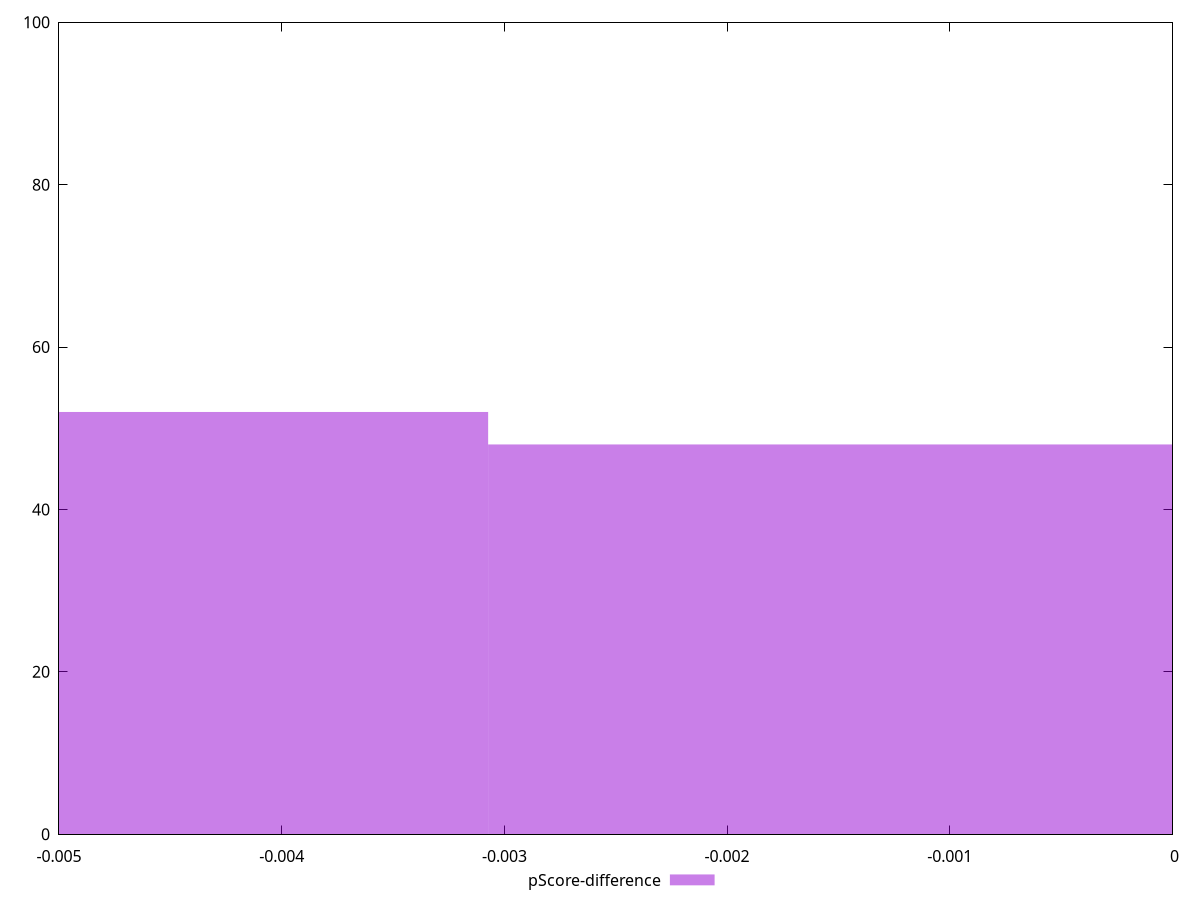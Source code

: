 reset

$pScoreDifference <<EOF
-0.006146003580598222 52
0 48
EOF

set key outside below
set boxwidth 0.006146003580598222
set xrange [-0.0050000000000000044:0]
set yrange [0:100]
set trange [0:100]
set style fill transparent solid 0.5 noborder
set terminal svg size 640, 490 enhanced background rgb 'white'
set output "reports/report_00030_2021-02-24T20-42-31.540Z/unminified-javascript/samples/astro/pScore-difference/histogram.svg"

plot $pScoreDifference title "pScore-difference" with boxes

reset
